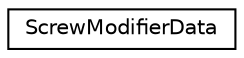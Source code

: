 digraph G
{
  edge [fontname="Helvetica",fontsize="10",labelfontname="Helvetica",labelfontsize="10"];
  node [fontname="Helvetica",fontsize="10",shape=record];
  rankdir=LR;
  Node1 [label="ScrewModifierData",height=0.2,width=0.4,color="black", fillcolor="white", style="filled",URL="$d0/d08/structScrewModifierData.html"];
}
